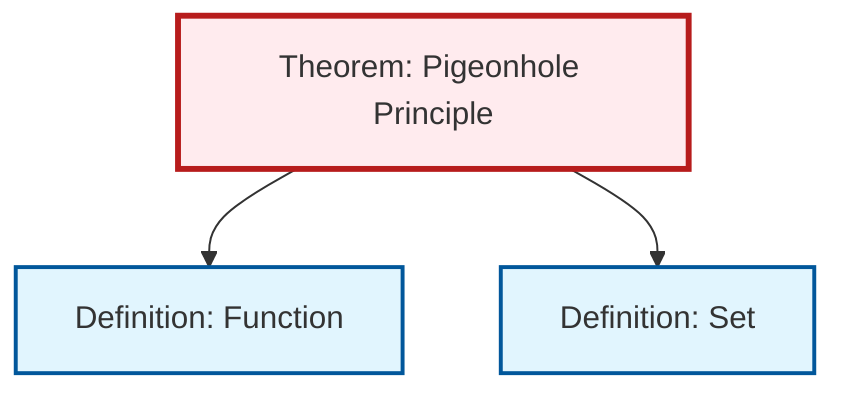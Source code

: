 graph TD
    classDef definition fill:#e1f5fe,stroke:#01579b,stroke-width:2px
    classDef theorem fill:#f3e5f5,stroke:#4a148c,stroke-width:2px
    classDef axiom fill:#fff3e0,stroke:#e65100,stroke-width:2px
    classDef example fill:#e8f5e9,stroke:#1b5e20,stroke-width:2px
    classDef current fill:#ffebee,stroke:#b71c1c,stroke-width:3px
    def-function["Definition: Function"]:::definition
    thm-pigeonhole-principle["Theorem: Pigeonhole Principle"]:::theorem
    def-set["Definition: Set"]:::definition
    thm-pigeonhole-principle --> def-function
    thm-pigeonhole-principle --> def-set
    class thm-pigeonhole-principle current